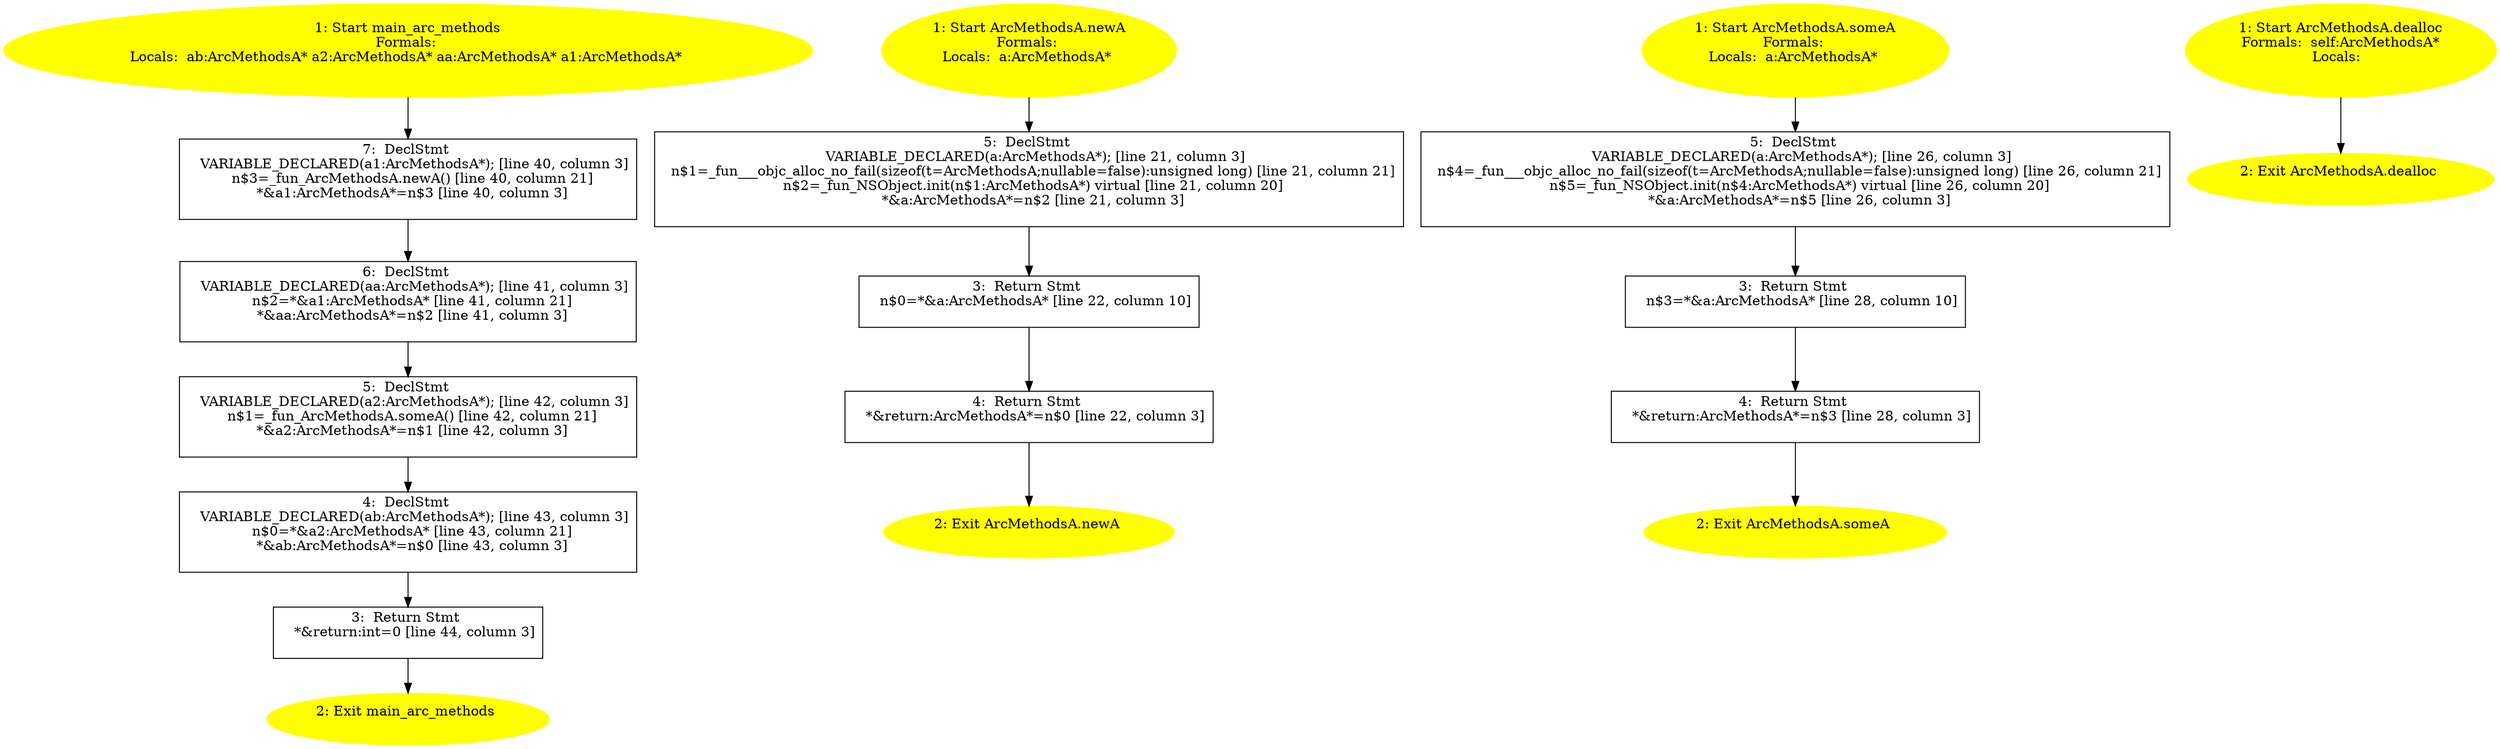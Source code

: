 /* @generated */
digraph cfg {
"main_arc_methods.6924ccbb58d8dbb0_1" [label="1: Start main_arc_methods\nFormals: \nLocals:  ab:ArcMethodsA* a2:ArcMethodsA* aa:ArcMethodsA* a1:ArcMethodsA* \n  " color=yellow style=filled]
	

	 "main_arc_methods.6924ccbb58d8dbb0_1" -> "main_arc_methods.6924ccbb58d8dbb0_7" ;
"main_arc_methods.6924ccbb58d8dbb0_2" [label="2: Exit main_arc_methods \n  " color=yellow style=filled]
	

"main_arc_methods.6924ccbb58d8dbb0_3" [label="3:  Return Stmt \n   *&return:int=0 [line 44, column 3]\n " shape="box"]
	

	 "main_arc_methods.6924ccbb58d8dbb0_3" -> "main_arc_methods.6924ccbb58d8dbb0_2" ;
"main_arc_methods.6924ccbb58d8dbb0_4" [label="4:  DeclStmt \n   VARIABLE_DECLARED(ab:ArcMethodsA*); [line 43, column 3]\n  n$0=*&a2:ArcMethodsA* [line 43, column 21]\n  *&ab:ArcMethodsA*=n$0 [line 43, column 3]\n " shape="box"]
	

	 "main_arc_methods.6924ccbb58d8dbb0_4" -> "main_arc_methods.6924ccbb58d8dbb0_3" ;
"main_arc_methods.6924ccbb58d8dbb0_5" [label="5:  DeclStmt \n   VARIABLE_DECLARED(a2:ArcMethodsA*); [line 42, column 3]\n  n$1=_fun_ArcMethodsA.someA() [line 42, column 21]\n  *&a2:ArcMethodsA*=n$1 [line 42, column 3]\n " shape="box"]
	

	 "main_arc_methods.6924ccbb58d8dbb0_5" -> "main_arc_methods.6924ccbb58d8dbb0_4" ;
"main_arc_methods.6924ccbb58d8dbb0_6" [label="6:  DeclStmt \n   VARIABLE_DECLARED(aa:ArcMethodsA*); [line 41, column 3]\n  n$2=*&a1:ArcMethodsA* [line 41, column 21]\n  *&aa:ArcMethodsA*=n$2 [line 41, column 3]\n " shape="box"]
	

	 "main_arc_methods.6924ccbb58d8dbb0_6" -> "main_arc_methods.6924ccbb58d8dbb0_5" ;
"main_arc_methods.6924ccbb58d8dbb0_7" [label="7:  DeclStmt \n   VARIABLE_DECLARED(a1:ArcMethodsA*); [line 40, column 3]\n  n$3=_fun_ArcMethodsA.newA() [line 40, column 21]\n  *&a1:ArcMethodsA*=n$3 [line 40, column 3]\n " shape="box"]
	

	 "main_arc_methods.6924ccbb58d8dbb0_7" -> "main_arc_methods.6924ccbb58d8dbb0_6" ;
"newA#ArcMethodsA#[class].fb9d75ecabb01fc4_1" [label="1: Start ArcMethodsA.newA\nFormals: \nLocals:  a:ArcMethodsA* \n  " color=yellow style=filled]
	

	 "newA#ArcMethodsA#[class].fb9d75ecabb01fc4_1" -> "newA#ArcMethodsA#[class].fb9d75ecabb01fc4_5" ;
"newA#ArcMethodsA#[class].fb9d75ecabb01fc4_2" [label="2: Exit ArcMethodsA.newA \n  " color=yellow style=filled]
	

"newA#ArcMethodsA#[class].fb9d75ecabb01fc4_3" [label="3:  Return Stmt \n   n$0=*&a:ArcMethodsA* [line 22, column 10]\n " shape="box"]
	

	 "newA#ArcMethodsA#[class].fb9d75ecabb01fc4_3" -> "newA#ArcMethodsA#[class].fb9d75ecabb01fc4_4" ;
"newA#ArcMethodsA#[class].fb9d75ecabb01fc4_4" [label="4:  Return Stmt \n   *&return:ArcMethodsA*=n$0 [line 22, column 3]\n " shape="box"]
	

	 "newA#ArcMethodsA#[class].fb9d75ecabb01fc4_4" -> "newA#ArcMethodsA#[class].fb9d75ecabb01fc4_2" ;
"newA#ArcMethodsA#[class].fb9d75ecabb01fc4_5" [label="5:  DeclStmt \n   VARIABLE_DECLARED(a:ArcMethodsA*); [line 21, column 3]\n  n$1=_fun___objc_alloc_no_fail(sizeof(t=ArcMethodsA;nullable=false):unsigned long) [line 21, column 21]\n  n$2=_fun_NSObject.init(n$1:ArcMethodsA*) virtual [line 21, column 20]\n  *&a:ArcMethodsA*=n$2 [line 21, column 3]\n " shape="box"]
	

	 "newA#ArcMethodsA#[class].fb9d75ecabb01fc4_5" -> "newA#ArcMethodsA#[class].fb9d75ecabb01fc4_3" ;
"someA#ArcMethodsA#[class].24f9a9dd871664ba_1" [label="1: Start ArcMethodsA.someA\nFormals: \nLocals:  a:ArcMethodsA* \n  " color=yellow style=filled]
	

	 "someA#ArcMethodsA#[class].24f9a9dd871664ba_1" -> "someA#ArcMethodsA#[class].24f9a9dd871664ba_5" ;
"someA#ArcMethodsA#[class].24f9a9dd871664ba_2" [label="2: Exit ArcMethodsA.someA \n  " color=yellow style=filled]
	

"someA#ArcMethodsA#[class].24f9a9dd871664ba_3" [label="3:  Return Stmt \n   n$3=*&a:ArcMethodsA* [line 28, column 10]\n " shape="box"]
	

	 "someA#ArcMethodsA#[class].24f9a9dd871664ba_3" -> "someA#ArcMethodsA#[class].24f9a9dd871664ba_4" ;
"someA#ArcMethodsA#[class].24f9a9dd871664ba_4" [label="4:  Return Stmt \n   *&return:ArcMethodsA*=n$3 [line 28, column 3]\n " shape="box"]
	

	 "someA#ArcMethodsA#[class].24f9a9dd871664ba_4" -> "someA#ArcMethodsA#[class].24f9a9dd871664ba_2" ;
"someA#ArcMethodsA#[class].24f9a9dd871664ba_5" [label="5:  DeclStmt \n   VARIABLE_DECLARED(a:ArcMethodsA*); [line 26, column 3]\n  n$4=_fun___objc_alloc_no_fail(sizeof(t=ArcMethodsA;nullable=false):unsigned long) [line 26, column 21]\n  n$5=_fun_NSObject.init(n$4:ArcMethodsA*) virtual [line 26, column 20]\n  *&a:ArcMethodsA*=n$5 [line 26, column 3]\n " shape="box"]
	

	 "someA#ArcMethodsA#[class].24f9a9dd871664ba_5" -> "someA#ArcMethodsA#[class].24f9a9dd871664ba_3" ;
"dealloc#ArcMethodsA#[instance].1d562d2b9795584c_1" [label="1: Start ArcMethodsA.dealloc\nFormals:  self:ArcMethodsA*\nLocals:  \n  " color=yellow style=filled]
	

	 "dealloc#ArcMethodsA#[instance].1d562d2b9795584c_1" -> "dealloc#ArcMethodsA#[instance].1d562d2b9795584c_2" ;
"dealloc#ArcMethodsA#[instance].1d562d2b9795584c_2" [label="2: Exit ArcMethodsA.dealloc \n  " color=yellow style=filled]
	

}
